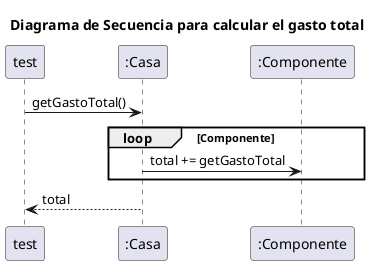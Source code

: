 @startuml
title Diagrama de Secuencia para calcular el gasto total

test -> ":Casa": getGastoTotal()

loop Componente
    ":Casa" -> ":Componente": total += getGastoTotal
end

":Casa" --> test: total

@end